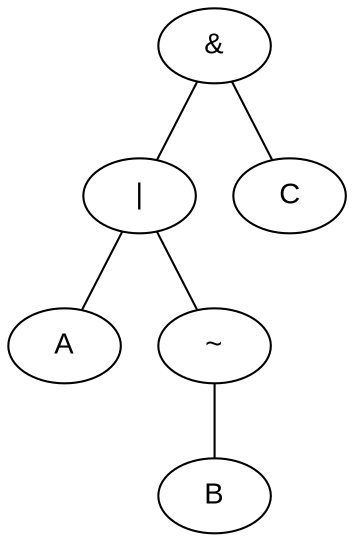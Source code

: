 graph logic {
node [ fontname = "Arial" ]
node1 [ label = "&" ] 
node2 [ label = "|" ] 
node3 [ label = "A" ] 
node2 -- node3
node4 [ label = "~" ] 
node5 [ label = "B" ] 
node4 -- node5
node2 -- node4
node1 -- node2
node6 [ label = "C" ] 
node1 -- node6
}
